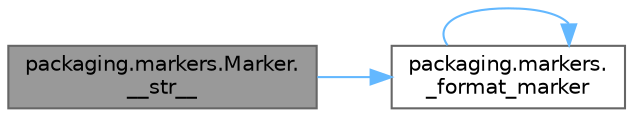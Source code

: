 digraph "packaging.markers.Marker.__str__"
{
 // LATEX_PDF_SIZE
  bgcolor="transparent";
  edge [fontname=Helvetica,fontsize=10,labelfontname=Helvetica,labelfontsize=10];
  node [fontname=Helvetica,fontsize=10,shape=box,height=0.2,width=0.4];
  rankdir="LR";
  Node1 [id="Node000001",label="packaging.markers.Marker.\l__str__",height=0.2,width=0.4,color="gray40", fillcolor="grey60", style="filled", fontcolor="black",tooltip=" "];
  Node1 -> Node2 [id="edge1_Node000001_Node000002",color="steelblue1",style="solid",tooltip=" "];
  Node2 [id="Node000002",label="packaging.markers.\l_format_marker",height=0.2,width=0.4,color="grey40", fillcolor="white", style="filled",URL="$namespacepackaging_1_1markers.html#a0347ae124a20c329fead4d5603e65e9a",tooltip=" "];
  Node2 -> Node2 [id="edge2_Node000002_Node000002",color="steelblue1",style="solid",tooltip=" "];
}
